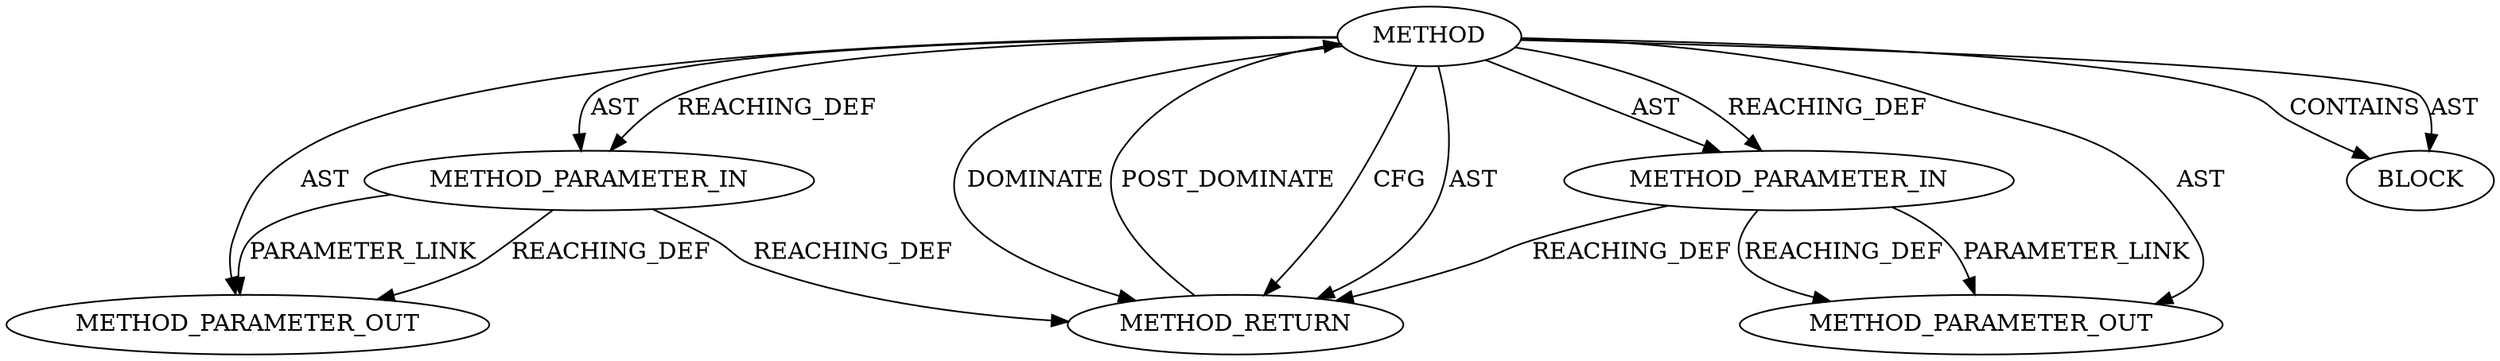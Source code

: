 digraph {
  21891 [label=METHOD_PARAMETER_OUT ORDER=2 CODE="p2" IS_VARIADIC=false TYPE_FULL_NAME="ANY" EVALUATION_STRATEGY="BY_VALUE" INDEX=2 NAME="p2"]
  19707 [label=METHOD_RETURN ORDER=2 CODE="RET" TYPE_FULL_NAME="ANY" EVALUATION_STRATEGY="BY_VALUE"]
  19703 [label=METHOD AST_PARENT_TYPE="NAMESPACE_BLOCK" AST_PARENT_FULL_NAME="<global>" ORDER=0 CODE="<empty>" FULL_NAME="round_down" IS_EXTERNAL=true FILENAME="<empty>" SIGNATURE="" NAME="round_down"]
  21890 [label=METHOD_PARAMETER_OUT ORDER=1 CODE="p1" IS_VARIADIC=false TYPE_FULL_NAME="ANY" EVALUATION_STRATEGY="BY_VALUE" INDEX=1 NAME="p1"]
  19704 [label=METHOD_PARAMETER_IN ORDER=1 CODE="p1" IS_VARIADIC=false TYPE_FULL_NAME="ANY" EVALUATION_STRATEGY="BY_VALUE" INDEX=1 NAME="p1"]
  19705 [label=METHOD_PARAMETER_IN ORDER=2 CODE="p2" IS_VARIADIC=false TYPE_FULL_NAME="ANY" EVALUATION_STRATEGY="BY_VALUE" INDEX=2 NAME="p2"]
  19706 [label=BLOCK ORDER=1 ARGUMENT_INDEX=1 CODE="<empty>" TYPE_FULL_NAME="ANY"]
  19707 -> 19703 [label=POST_DOMINATE ]
  19703 -> 19704 [label=AST ]
  19704 -> 19707 [label=REACHING_DEF VARIABLE="p1"]
  19705 -> 21891 [label=PARAMETER_LINK ]
  19703 -> 19707 [label=CFG ]
  19705 -> 21891 [label=REACHING_DEF VARIABLE="p2"]
  19703 -> 19705 [label=AST ]
  19705 -> 19707 [label=REACHING_DEF VARIABLE="p2"]
  19703 -> 19707 [label=AST ]
  19704 -> 21890 [label=REACHING_DEF VARIABLE="p1"]
  19703 -> 19705 [label=REACHING_DEF VARIABLE=""]
  19703 -> 21890 [label=AST ]
  19703 -> 19704 [label=REACHING_DEF VARIABLE=""]
  19703 -> 19706 [label=CONTAINS ]
  19704 -> 21890 [label=PARAMETER_LINK ]
  19703 -> 19706 [label=AST ]
  19703 -> 19707 [label=DOMINATE ]
  19703 -> 21891 [label=AST ]
}
